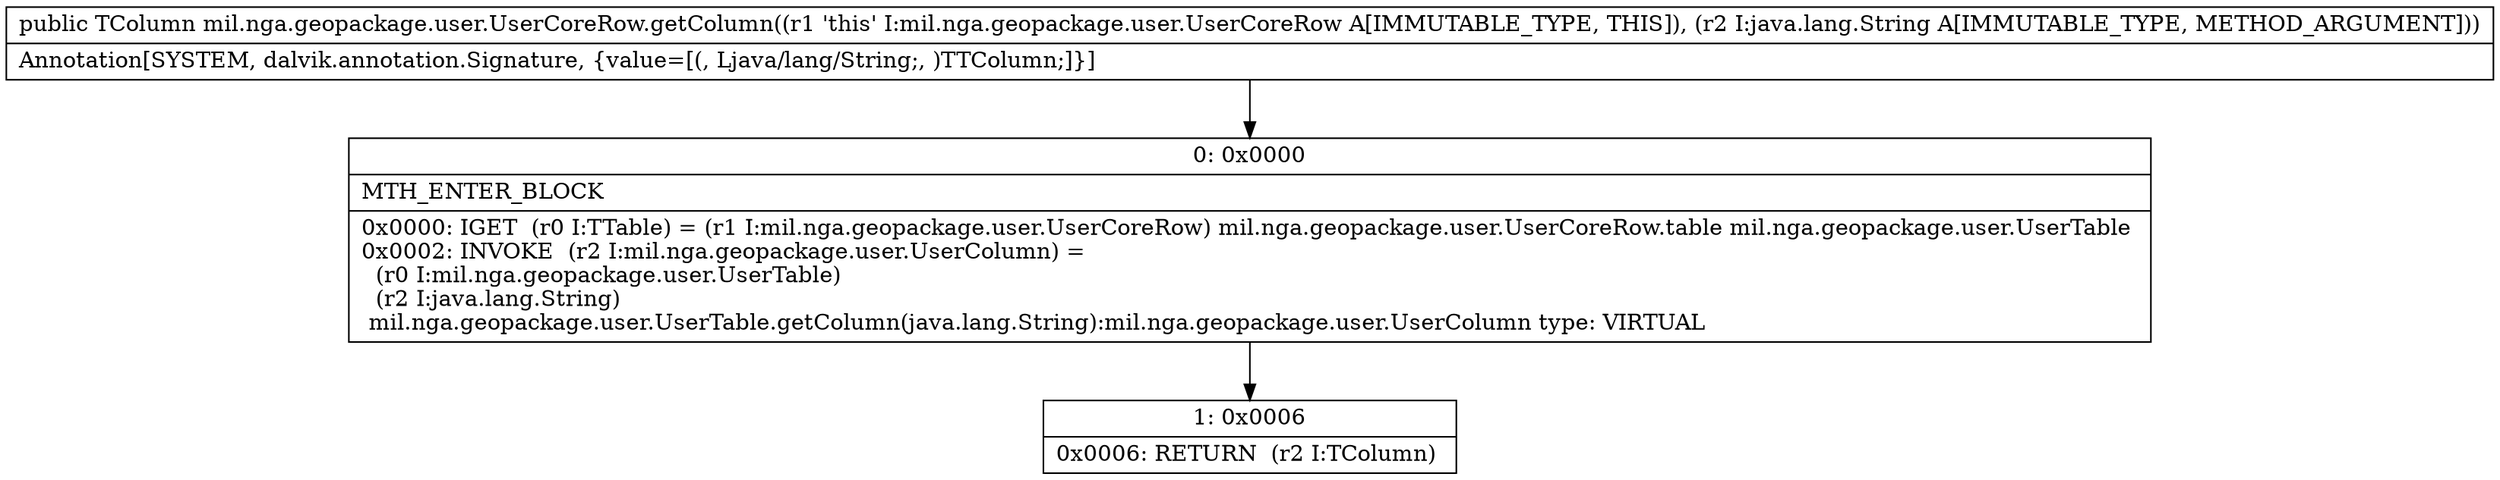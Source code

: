 digraph "CFG formil.nga.geopackage.user.UserCoreRow.getColumn(Ljava\/lang\/String;)Lmil\/nga\/geopackage\/user\/UserColumn;" {
Node_0 [shape=record,label="{0\:\ 0x0000|MTH_ENTER_BLOCK\l|0x0000: IGET  (r0 I:TTable) = (r1 I:mil.nga.geopackage.user.UserCoreRow) mil.nga.geopackage.user.UserCoreRow.table mil.nga.geopackage.user.UserTable \l0x0002: INVOKE  (r2 I:mil.nga.geopackage.user.UserColumn) = \l  (r0 I:mil.nga.geopackage.user.UserTable)\l  (r2 I:java.lang.String)\l mil.nga.geopackage.user.UserTable.getColumn(java.lang.String):mil.nga.geopackage.user.UserColumn type: VIRTUAL \l}"];
Node_1 [shape=record,label="{1\:\ 0x0006|0x0006: RETURN  (r2 I:TColumn) \l}"];
MethodNode[shape=record,label="{public TColumn mil.nga.geopackage.user.UserCoreRow.getColumn((r1 'this' I:mil.nga.geopackage.user.UserCoreRow A[IMMUTABLE_TYPE, THIS]), (r2 I:java.lang.String A[IMMUTABLE_TYPE, METHOD_ARGUMENT]))  | Annotation[SYSTEM, dalvik.annotation.Signature, \{value=[(, Ljava\/lang\/String;, )TTColumn;]\}]\l}"];
MethodNode -> Node_0;
Node_0 -> Node_1;
}

